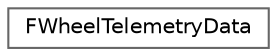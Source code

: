 digraph "类继承关系图"
{
 // INTERACTIVE_SVG=YES
 // LATEX_PDF_SIZE
  bgcolor="transparent";
  edge [fontname=Helvetica,fontsize=10,labelfontname=Helvetica,labelfontsize=10];
  node [fontname=Helvetica,fontsize=10,shape=box,height=0.2,width=0.4];
  rankdir="LR";
  Node0 [id="Node000000",label="FWheelTelemetryData",height=0.2,width=0.4,color="grey40", fillcolor="white", style="filled",URL="$d2/d46/structFWheelTelemetryData.html",tooltip=" "];
}

